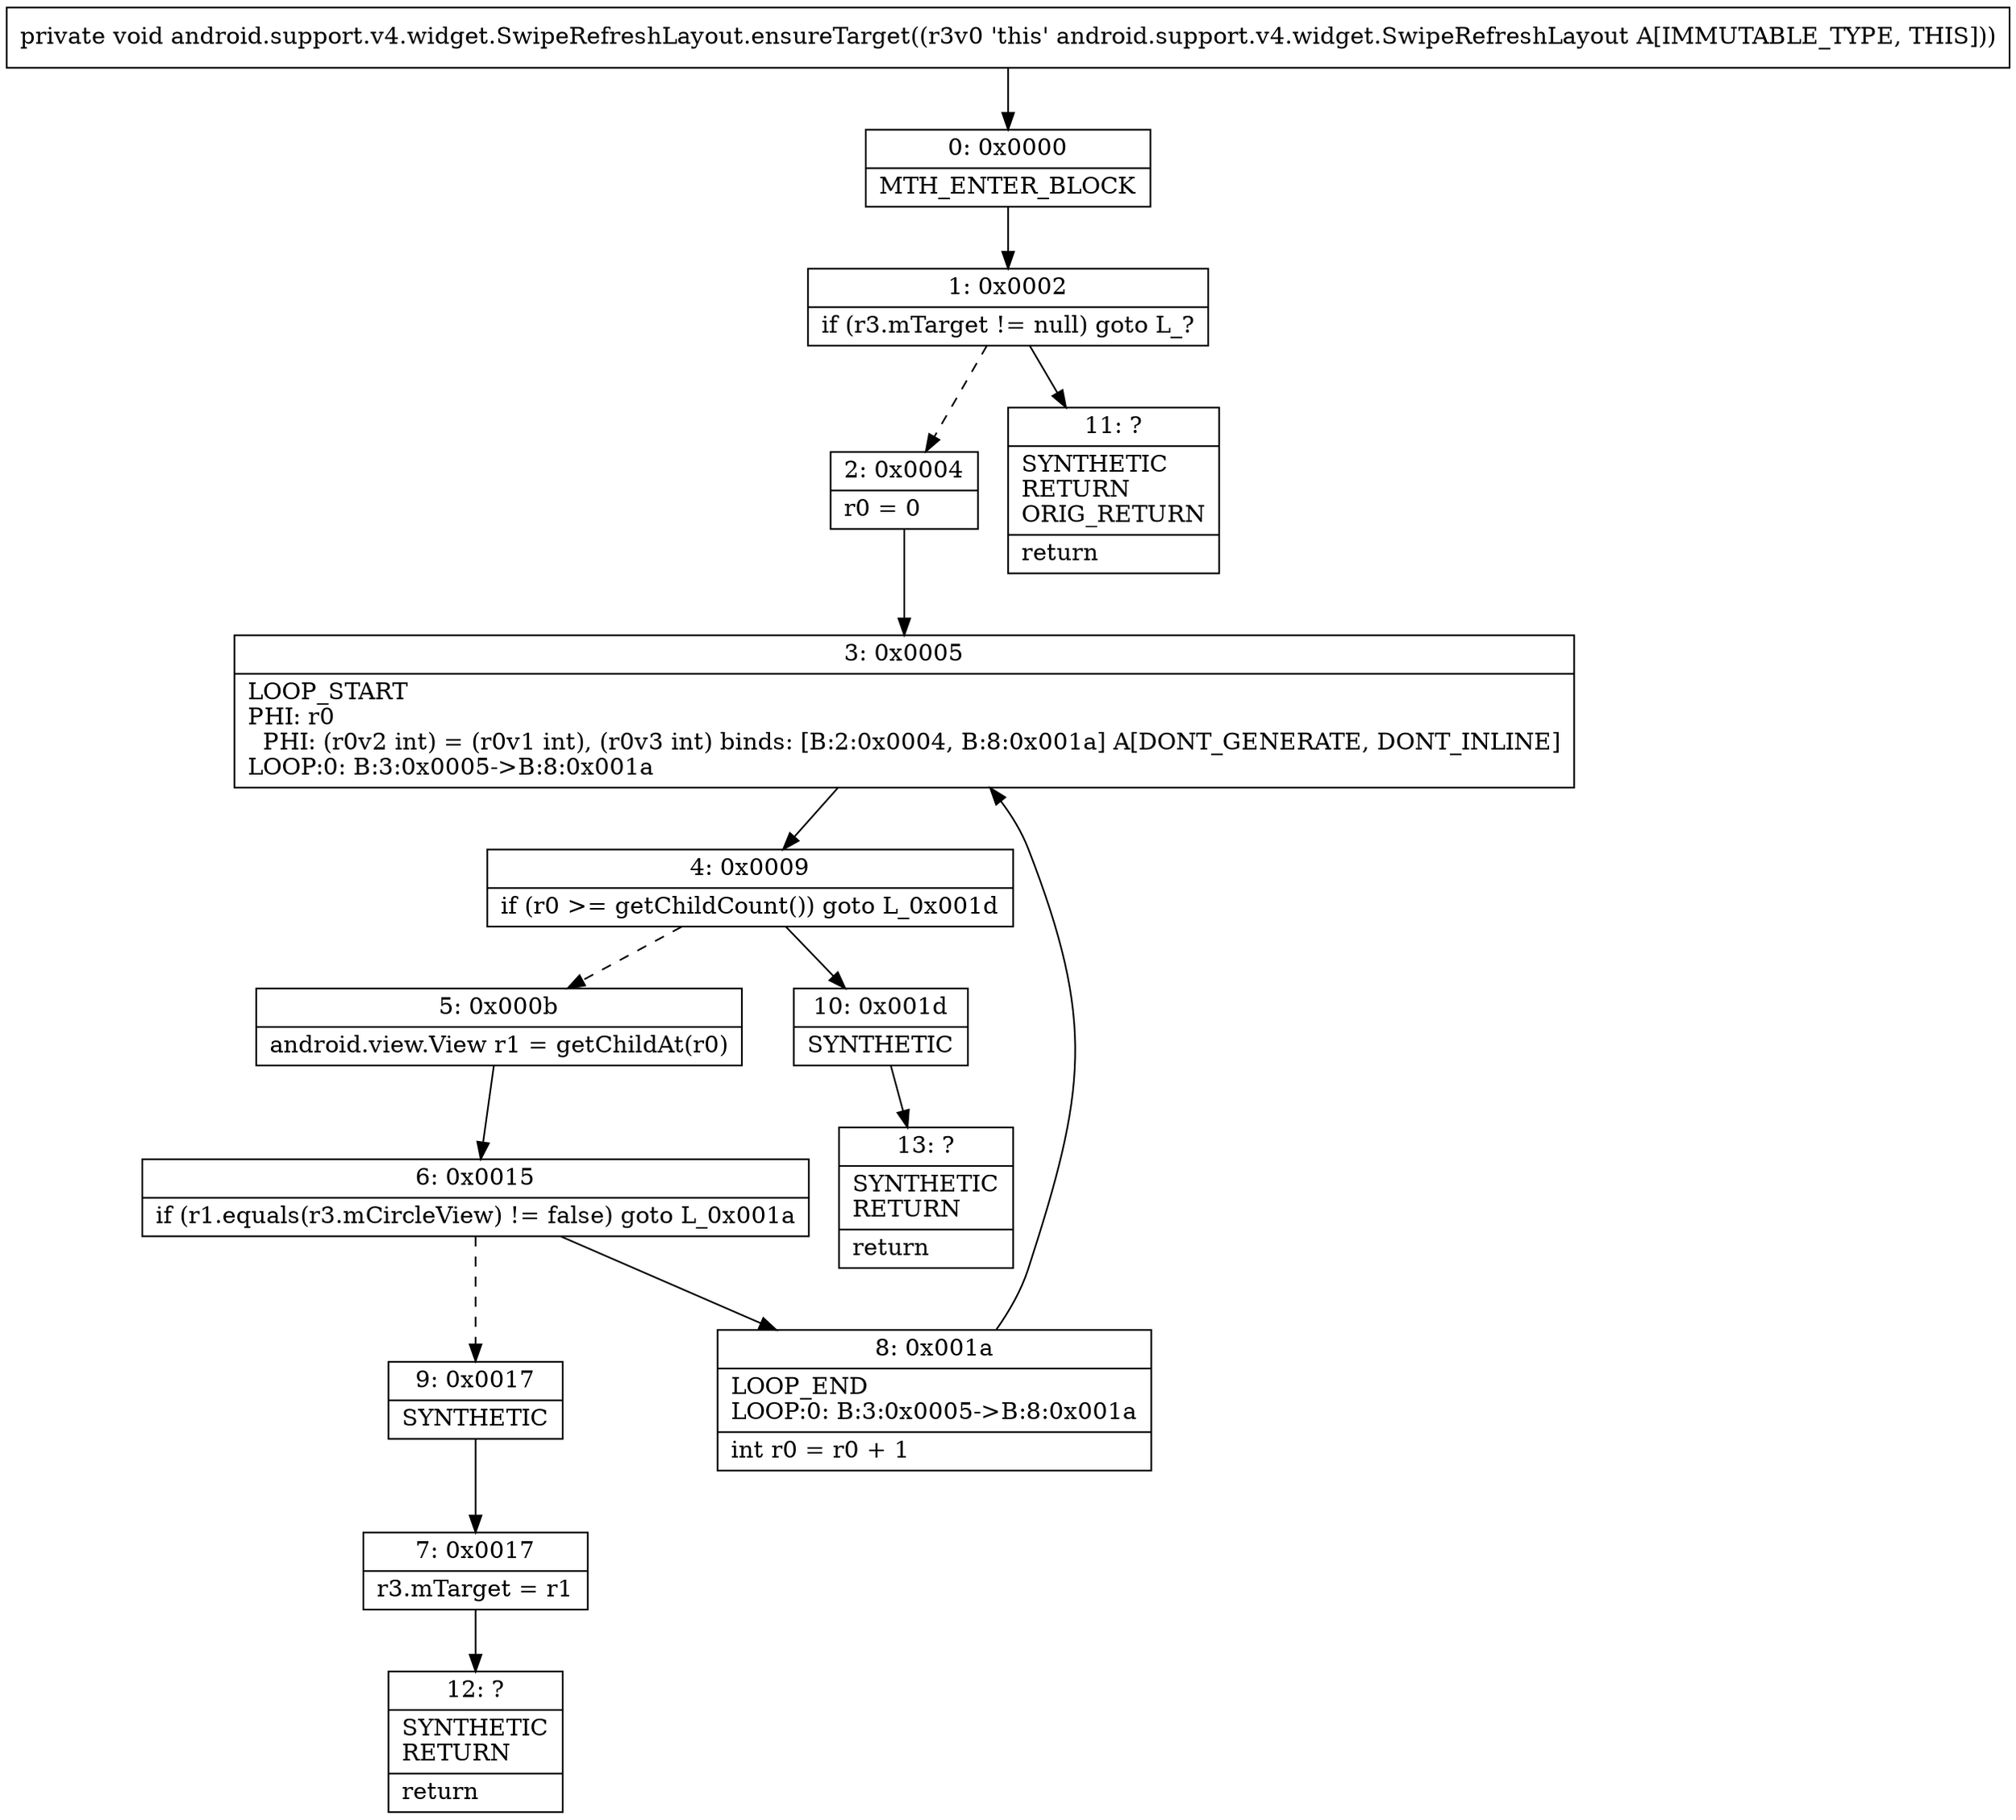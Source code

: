 digraph "CFG forandroid.support.v4.widget.SwipeRefreshLayout.ensureTarget()V" {
Node_0 [shape=record,label="{0\:\ 0x0000|MTH_ENTER_BLOCK\l}"];
Node_1 [shape=record,label="{1\:\ 0x0002|if (r3.mTarget != null) goto L_?\l}"];
Node_2 [shape=record,label="{2\:\ 0x0004|r0 = 0\l}"];
Node_3 [shape=record,label="{3\:\ 0x0005|LOOP_START\lPHI: r0 \l  PHI: (r0v2 int) = (r0v1 int), (r0v3 int) binds: [B:2:0x0004, B:8:0x001a] A[DONT_GENERATE, DONT_INLINE]\lLOOP:0: B:3:0x0005\-\>B:8:0x001a\l}"];
Node_4 [shape=record,label="{4\:\ 0x0009|if (r0 \>= getChildCount()) goto L_0x001d\l}"];
Node_5 [shape=record,label="{5\:\ 0x000b|android.view.View r1 = getChildAt(r0)\l}"];
Node_6 [shape=record,label="{6\:\ 0x0015|if (r1.equals(r3.mCircleView) != false) goto L_0x001a\l}"];
Node_7 [shape=record,label="{7\:\ 0x0017|r3.mTarget = r1\l}"];
Node_8 [shape=record,label="{8\:\ 0x001a|LOOP_END\lLOOP:0: B:3:0x0005\-\>B:8:0x001a\l|int r0 = r0 + 1\l}"];
Node_9 [shape=record,label="{9\:\ 0x0017|SYNTHETIC\l}"];
Node_10 [shape=record,label="{10\:\ 0x001d|SYNTHETIC\l}"];
Node_11 [shape=record,label="{11\:\ ?|SYNTHETIC\lRETURN\lORIG_RETURN\l|return\l}"];
Node_12 [shape=record,label="{12\:\ ?|SYNTHETIC\lRETURN\l|return\l}"];
Node_13 [shape=record,label="{13\:\ ?|SYNTHETIC\lRETURN\l|return\l}"];
MethodNode[shape=record,label="{private void android.support.v4.widget.SwipeRefreshLayout.ensureTarget((r3v0 'this' android.support.v4.widget.SwipeRefreshLayout A[IMMUTABLE_TYPE, THIS])) }"];
MethodNode -> Node_0;
Node_0 -> Node_1;
Node_1 -> Node_2[style=dashed];
Node_1 -> Node_11;
Node_2 -> Node_3;
Node_3 -> Node_4;
Node_4 -> Node_5[style=dashed];
Node_4 -> Node_10;
Node_5 -> Node_6;
Node_6 -> Node_8;
Node_6 -> Node_9[style=dashed];
Node_7 -> Node_12;
Node_8 -> Node_3;
Node_9 -> Node_7;
Node_10 -> Node_13;
}

